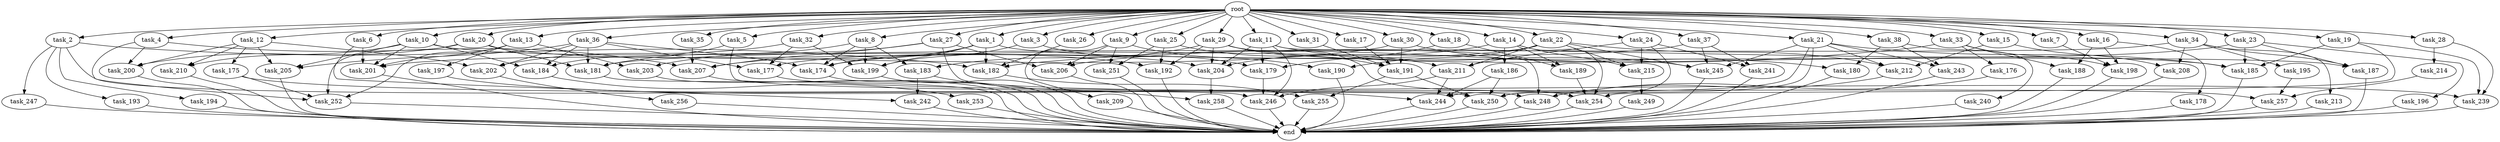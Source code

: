 digraph G {
  root [size="0.000000"];
  task_1 [size="1024.000000"];
  task_2 [size="1024.000000"];
  task_3 [size="1024.000000"];
  task_4 [size="1024.000000"];
  task_5 [size="1024.000000"];
  task_6 [size="1024.000000"];
  task_7 [size="1024.000000"];
  task_8 [size="1024.000000"];
  task_9 [size="1024.000000"];
  task_10 [size="1024.000000"];
  task_11 [size="1024.000000"];
  task_12 [size="1024.000000"];
  task_13 [size="1024.000000"];
  task_14 [size="1024.000000"];
  task_15 [size="1024.000000"];
  task_16 [size="1024.000000"];
  task_17 [size="1024.000000"];
  task_18 [size="1024.000000"];
  task_19 [size="1024.000000"];
  task_20 [size="1024.000000"];
  task_21 [size="1024.000000"];
  task_22 [size="1024.000000"];
  task_23 [size="1024.000000"];
  task_24 [size="1024.000000"];
  task_25 [size="1024.000000"];
  task_26 [size="1024.000000"];
  task_27 [size="1024.000000"];
  task_28 [size="1024.000000"];
  task_29 [size="1024.000000"];
  task_30 [size="1024.000000"];
  task_31 [size="1024.000000"];
  task_32 [size="1024.000000"];
  task_33 [size="1024.000000"];
  task_34 [size="1024.000000"];
  task_35 [size="1024.000000"];
  task_36 [size="1024.000000"];
  task_37 [size="1024.000000"];
  task_38 [size="1024.000000"];
  task_174 [size="1838246002688.000000"];
  task_175 [size="77309411328.000000"];
  task_176 [size="309237645312.000000"];
  task_177 [size="566935683072.000000"];
  task_178 [size="309237645312.000000"];
  task_179 [size="420906795008.000000"];
  task_180 [size="1245540515840.000000"];
  task_181 [size="1597727834112.000000"];
  task_182 [size="2027224563712.000000"];
  task_183 [size="1245540515840.000000"];
  task_184 [size="841813590016.000000"];
  task_185 [size="1357209665536.000000"];
  task_186 [size="77309411328.000000"];
  task_187 [size="2104533975040.000000"];
  task_188 [size="618475290624.000000"];
  task_189 [size="111669149696.000000"];
  task_190 [size="635655159808.000000"];
  task_191 [size="2508260900864.000000"];
  task_192 [size="1322849927168.000000"];
  task_193 [size="549755813888.000000"];
  task_194 [size="549755813888.000000"];
  task_195 [size="695784701952.000000"];
  task_196 [size="549755813888.000000"];
  task_197 [size="549755813888.000000"];
  task_198 [size="755914244096.000000"];
  task_199 [size="1623497637888.000000"];
  task_200 [size="292057776128.000000"];
  task_201 [size="1932735283200.000000"];
  task_202 [size="429496729600.000000"];
  task_203 [size="764504178688.000000"];
  task_204 [size="1219770712064.000000"];
  task_205 [size="841813590016.000000"];
  task_206 [size="1185410973696.000000"];
  task_207 [size="1460288880640.000000"];
  task_208 [size="1245540515840.000000"];
  task_209 [size="420906795008.000000"];
  task_210 [size="627065225216.000000"];
  task_211 [size="841813590016.000000"];
  task_212 [size="798863917056.000000"];
  task_213 [size="695784701952.000000"];
  task_214 [size="420906795008.000000"];
  task_215 [size="841813590016.000000"];
  task_239 [size="1047972020224.000000"];
  task_240 [size="549755813888.000000"];
  task_241 [size="764504178688.000000"];
  task_242 [size="558345748480.000000"];
  task_243 [size="584115552256.000000"];
  task_244 [size="2010044694528.000000"];
  task_245 [size="773094113280.000000"];
  task_246 [size="1975684956160.000000"];
  task_247 [size="549755813888.000000"];
  task_248 [size="876173328384.000000"];
  task_249 [size="858993459200.000000"];
  task_250 [size="1941325217792.000000"];
  task_251 [size="498216206336.000000"];
  task_252 [size="1314259992576.000000"];
  task_253 [size="137438953472.000000"];
  task_254 [size="987842478080.000000"];
  task_255 [size="841813590016.000000"];
  task_256 [size="77309411328.000000"];
  task_257 [size="1382979469312.000000"];
  task_258 [size="498216206336.000000"];
  end [size="0.000000"];

  root -> task_1 [size="1.000000"];
  root -> task_2 [size="1.000000"];
  root -> task_3 [size="1.000000"];
  root -> task_4 [size="1.000000"];
  root -> task_5 [size="1.000000"];
  root -> task_6 [size="1.000000"];
  root -> task_7 [size="1.000000"];
  root -> task_8 [size="1.000000"];
  root -> task_9 [size="1.000000"];
  root -> task_10 [size="1.000000"];
  root -> task_11 [size="1.000000"];
  root -> task_12 [size="1.000000"];
  root -> task_13 [size="1.000000"];
  root -> task_14 [size="1.000000"];
  root -> task_15 [size="1.000000"];
  root -> task_16 [size="1.000000"];
  root -> task_17 [size="1.000000"];
  root -> task_18 [size="1.000000"];
  root -> task_19 [size="1.000000"];
  root -> task_20 [size="1.000000"];
  root -> task_21 [size="1.000000"];
  root -> task_22 [size="1.000000"];
  root -> task_23 [size="1.000000"];
  root -> task_24 [size="1.000000"];
  root -> task_25 [size="1.000000"];
  root -> task_26 [size="1.000000"];
  root -> task_27 [size="1.000000"];
  root -> task_28 [size="1.000000"];
  root -> task_29 [size="1.000000"];
  root -> task_30 [size="1.000000"];
  root -> task_31 [size="1.000000"];
  root -> task_32 [size="1.000000"];
  root -> task_33 [size="1.000000"];
  root -> task_34 [size="1.000000"];
  root -> task_35 [size="1.000000"];
  root -> task_36 [size="1.000000"];
  root -> task_37 [size="1.000000"];
  root -> task_38 [size="1.000000"];
  task_1 -> task_174 [size="838860800.000000"];
  task_1 -> task_182 [size="838860800.000000"];
  task_1 -> task_187 [size="838860800.000000"];
  task_1 -> task_199 [size="838860800.000000"];
  task_1 -> task_207 [size="838860800.000000"];
  task_2 -> task_182 [size="536870912.000000"];
  task_2 -> task_193 [size="536870912.000000"];
  task_2 -> task_194 [size="536870912.000000"];
  task_2 -> task_246 [size="536870912.000000"];
  task_2 -> task_247 [size="536870912.000000"];
  task_3 -> task_179 [size="75497472.000000"];
  task_3 -> task_199 [size="75497472.000000"];
  task_4 -> task_200 [size="75497472.000000"];
  task_4 -> task_207 [size="75497472.000000"];
  task_4 -> task_252 [size="75497472.000000"];
  task_5 -> task_184 [size="75497472.000000"];
  task_5 -> task_250 [size="75497472.000000"];
  task_6 -> task_201 [size="134217728.000000"];
  task_6 -> task_242 [size="134217728.000000"];
  task_7 -> task_198 [size="134217728.000000"];
  task_8 -> task_174 [size="536870912.000000"];
  task_8 -> task_181 [size="536870912.000000"];
  task_8 -> task_183 [size="536870912.000000"];
  task_8 -> task_199 [size="536870912.000000"];
  task_9 -> task_190 [size="411041792.000000"];
  task_9 -> task_206 [size="411041792.000000"];
  task_9 -> task_209 [size="411041792.000000"];
  task_9 -> task_251 [size="411041792.000000"];
  task_10 -> task_184 [size="536870912.000000"];
  task_10 -> task_192 [size="536870912.000000"];
  task_10 -> task_201 [size="536870912.000000"];
  task_10 -> task_205 [size="536870912.000000"];
  task_10 -> task_210 [size="536870912.000000"];
  task_11 -> task_179 [size="301989888.000000"];
  task_11 -> task_204 [size="301989888.000000"];
  task_11 -> task_245 [size="301989888.000000"];
  task_11 -> task_246 [size="301989888.000000"];
  task_11 -> task_248 [size="301989888.000000"];
  task_12 -> task_175 [size="75497472.000000"];
  task_12 -> task_200 [size="75497472.000000"];
  task_12 -> task_202 [size="75497472.000000"];
  task_12 -> task_205 [size="75497472.000000"];
  task_12 -> task_210 [size="75497472.000000"];
  task_13 -> task_197 [size="536870912.000000"];
  task_13 -> task_201 [size="536870912.000000"];
  task_13 -> task_203 [size="536870912.000000"];
  task_13 -> task_252 [size="536870912.000000"];
  task_14 -> task_186 [size="75497472.000000"];
  task_14 -> task_189 [size="75497472.000000"];
  task_14 -> task_204 [size="75497472.000000"];
  task_14 -> task_215 [size="75497472.000000"];
  task_14 -> task_254 [size="75497472.000000"];
  task_15 -> task_208 [size="536870912.000000"];
  task_15 -> task_212 [size="536870912.000000"];
  task_16 -> task_178 [size="301989888.000000"];
  task_16 -> task_188 [size="301989888.000000"];
  task_16 -> task_198 [size="301989888.000000"];
  task_17 -> task_191 [size="411041792.000000"];
  task_18 -> task_179 [size="33554432.000000"];
  task_18 -> task_189 [size="33554432.000000"];
  task_19 -> task_185 [size="75497472.000000"];
  task_19 -> task_239 [size="75497472.000000"];
  task_19 -> task_254 [size="75497472.000000"];
  task_20 -> task_181 [size="134217728.000000"];
  task_20 -> task_200 [size="134217728.000000"];
  task_20 -> task_204 [size="134217728.000000"];
  task_20 -> task_252 [size="134217728.000000"];
  task_21 -> task_185 [size="33554432.000000"];
  task_21 -> task_212 [size="33554432.000000"];
  task_21 -> task_243 [size="33554432.000000"];
  task_21 -> task_244 [size="33554432.000000"];
  task_21 -> task_245 [size="33554432.000000"];
  task_21 -> task_250 [size="33554432.000000"];
  task_22 -> task_177 [size="209715200.000000"];
  task_22 -> task_190 [size="209715200.000000"];
  task_22 -> task_211 [size="209715200.000000"];
  task_22 -> task_212 [size="209715200.000000"];
  task_22 -> task_215 [size="209715200.000000"];
  task_22 -> task_245 [size="209715200.000000"];
  task_23 -> task_185 [size="536870912.000000"];
  task_23 -> task_187 [size="536870912.000000"];
  task_23 -> task_196 [size="536870912.000000"];
  task_23 -> task_206 [size="536870912.000000"];
  task_24 -> task_211 [size="536870912.000000"];
  task_24 -> task_215 [size="536870912.000000"];
  task_24 -> task_241 [size="536870912.000000"];
  task_24 -> task_250 [size="536870912.000000"];
  task_25 -> task_192 [size="75497472.000000"];
  task_25 -> task_211 [size="75497472.000000"];
  task_25 -> task_251 [size="75497472.000000"];
  task_26 -> task_182 [size="301989888.000000"];
  task_27 -> task_203 [size="209715200.000000"];
  task_27 -> task_206 [size="209715200.000000"];
  task_27 -> task_207 [size="209715200.000000"];
  task_27 -> task_248 [size="209715200.000000"];
  task_28 -> task_214 [size="411041792.000000"];
  task_28 -> task_239 [size="411041792.000000"];
  task_29 -> task_183 [size="679477248.000000"];
  task_29 -> task_185 [size="679477248.000000"];
  task_29 -> task_191 [size="679477248.000000"];
  task_29 -> task_192 [size="679477248.000000"];
  task_29 -> task_204 [size="679477248.000000"];
  task_29 -> task_254 [size="679477248.000000"];
  task_30 -> task_180 [size="679477248.000000"];
  task_30 -> task_191 [size="679477248.000000"];
  task_30 -> task_201 [size="679477248.000000"];
  task_31 -> task_191 [size="679477248.000000"];
  task_32 -> task_177 [size="134217728.000000"];
  task_32 -> task_199 [size="134217728.000000"];
  task_32 -> task_202 [size="134217728.000000"];
  task_33 -> task_176 [size="301989888.000000"];
  task_33 -> task_182 [size="301989888.000000"];
  task_33 -> task_188 [size="301989888.000000"];
  task_33 -> task_198 [size="301989888.000000"];
  task_34 -> task_181 [size="679477248.000000"];
  task_34 -> task_187 [size="679477248.000000"];
  task_34 -> task_195 [size="679477248.000000"];
  task_34 -> task_208 [size="679477248.000000"];
  task_34 -> task_213 [size="679477248.000000"];
  task_35 -> task_207 [size="301989888.000000"];
  task_36 -> task_174 [size="209715200.000000"];
  task_36 -> task_177 [size="209715200.000000"];
  task_36 -> task_181 [size="209715200.000000"];
  task_36 -> task_184 [size="209715200.000000"];
  task_36 -> task_202 [size="209715200.000000"];
  task_36 -> task_205 [size="209715200.000000"];
  task_37 -> task_174 [size="209715200.000000"];
  task_37 -> task_241 [size="209715200.000000"];
  task_37 -> task_245 [size="209715200.000000"];
  task_38 -> task_180 [size="536870912.000000"];
  task_38 -> task_240 [size="536870912.000000"];
  task_38 -> task_243 [size="536870912.000000"];
  task_174 -> end [size="1.000000"];
  task_175 -> task_239 [size="536870912.000000"];
  task_175 -> task_252 [size="536870912.000000"];
  task_176 -> task_248 [size="134217728.000000"];
  task_177 -> task_257 [size="209715200.000000"];
  task_178 -> end [size="1.000000"];
  task_179 -> task_246 [size="411041792.000000"];
  task_180 -> end [size="1.000000"];
  task_181 -> end [size="1.000000"];
  task_182 -> task_255 [size="411041792.000000"];
  task_183 -> task_242 [size="411041792.000000"];
  task_183 -> task_258 [size="411041792.000000"];
  task_184 -> task_253 [size="134217728.000000"];
  task_185 -> end [size="1.000000"];
  task_186 -> task_244 [size="838860800.000000"];
  task_186 -> task_250 [size="838860800.000000"];
  task_187 -> end [size="1.000000"];
  task_188 -> end [size="1.000000"];
  task_189 -> task_254 [size="134217728.000000"];
  task_190 -> end [size="1.000000"];
  task_191 -> task_250 [size="411041792.000000"];
  task_191 -> task_255 [size="411041792.000000"];
  task_192 -> end [size="1.000000"];
  task_193 -> end [size="1.000000"];
  task_194 -> end [size="1.000000"];
  task_195 -> task_257 [size="301989888.000000"];
  task_196 -> end [size="1.000000"];
  task_197 -> task_244 [size="411041792.000000"];
  task_198 -> end [size="1.000000"];
  task_199 -> end [size="1.000000"];
  task_200 -> end [size="1.000000"];
  task_201 -> end [size="1.000000"];
  task_202 -> task_256 [size="75497472.000000"];
  task_203 -> end [size="1.000000"];
  task_204 -> task_258 [size="75497472.000000"];
  task_205 -> end [size="1.000000"];
  task_206 -> end [size="1.000000"];
  task_207 -> end [size="1.000000"];
  task_208 -> end [size="1.000000"];
  task_209 -> end [size="1.000000"];
  task_210 -> end [size="1.000000"];
  task_211 -> task_244 [size="679477248.000000"];
  task_211 -> task_246 [size="679477248.000000"];
  task_212 -> task_248 [size="209715200.000000"];
  task_213 -> end [size="1.000000"];
  task_214 -> task_257 [size="838860800.000000"];
  task_215 -> task_249 [size="838860800.000000"];
  task_239 -> end [size="1.000000"];
  task_240 -> end [size="1.000000"];
  task_241 -> end [size="1.000000"];
  task_242 -> end [size="1.000000"];
  task_243 -> end [size="1.000000"];
  task_244 -> end [size="1.000000"];
  task_245 -> end [size="1.000000"];
  task_246 -> end [size="1.000000"];
  task_247 -> end [size="1.000000"];
  task_248 -> end [size="1.000000"];
  task_249 -> end [size="1.000000"];
  task_250 -> end [size="1.000000"];
  task_251 -> end [size="1.000000"];
  task_252 -> end [size="1.000000"];
  task_253 -> end [size="1.000000"];
  task_254 -> end [size="1.000000"];
  task_255 -> end [size="1.000000"];
  task_256 -> end [size="1.000000"];
  task_257 -> end [size="1.000000"];
  task_258 -> end [size="1.000000"];
}
